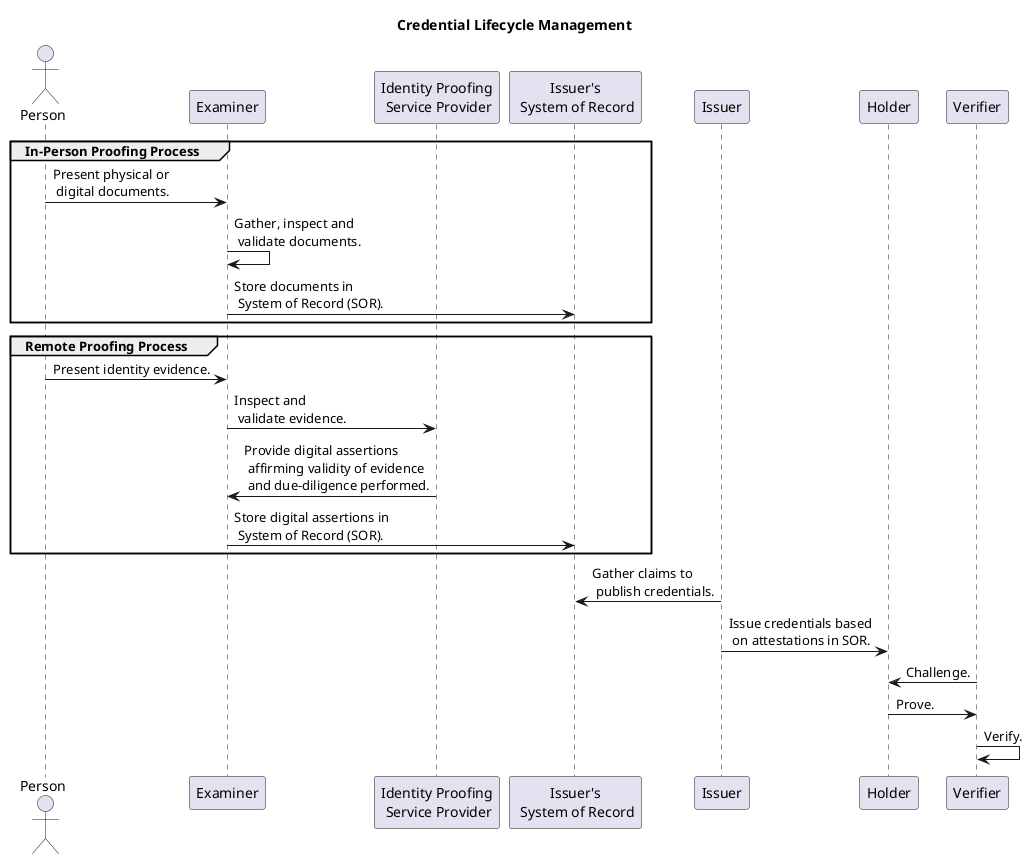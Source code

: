 @startuml

title Credential Lifecycle Management

actor PERSON as "Person"
participant EXAMINER as "Examiner"
participant IPSP as "Identity Proofing\n Service Provider"
participant ISOR as "Issuer's\n System of Record"
participant ISSUER as "Issuer"
participant HOLDER as "Holder"
participant VERIFIER as "Verifier"

group In-Person Proofing Process
PERSON->EXAMINER: Present physical or\n digital documents.
EXAMINER->EXAMINER: Gather, inspect and\n validate documents.
EXAMINER->ISOR: Store documents in\n System of Record (SOR).
end

group Remote Proofing Process
PERSON->EXAMINER: Present identity evidence.
EXAMINER->IPSP: Inspect and\n validate evidence.
IPSP->EXAMINER: Provide digital assertions\n affirming validity of evidence\n and due-diligence performed.
EXAMINER->ISOR: Store digital assertions in\n System of Record (SOR).
end

ISSUER->ISOR: Gather claims to\n publish credentials.
ISSUER->HOLDER: Issue credentials based\n on attestations in SOR.
VERIFIER->HOLDER: Challenge.
HOLDER->VERIFIER: Prove.
VERIFIER->VERIFIER: Verify.

@enduml
